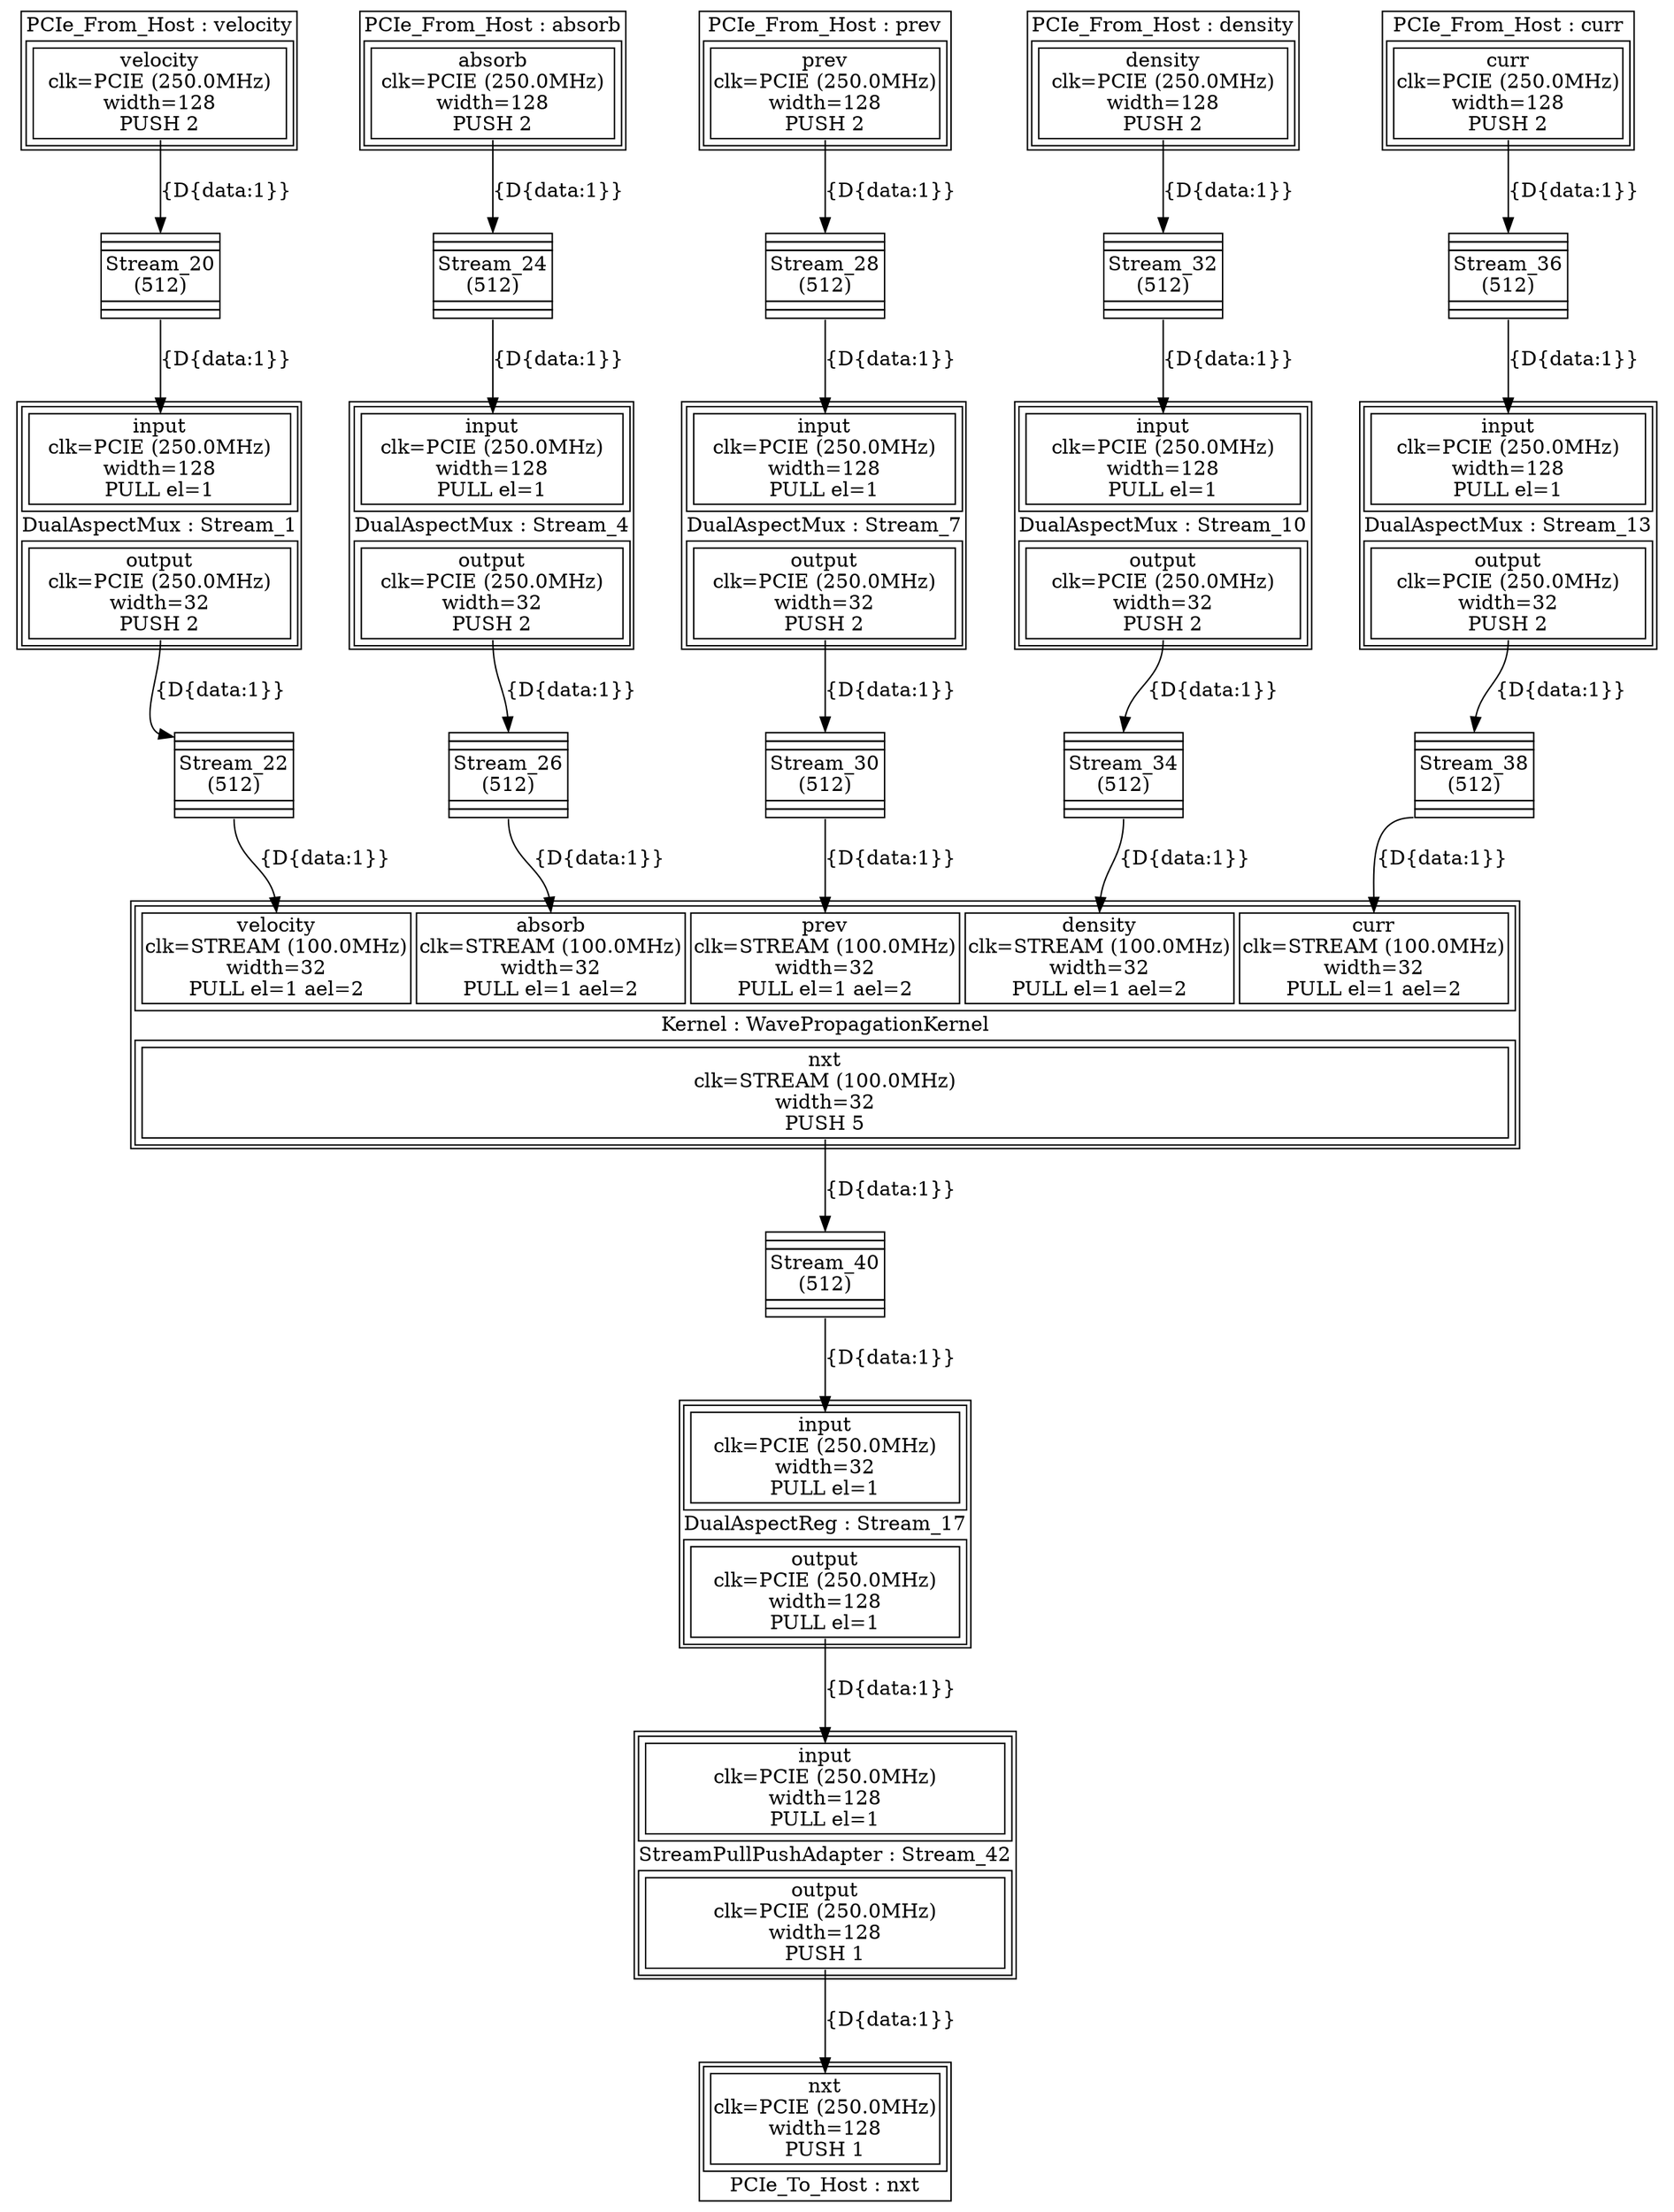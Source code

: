 digraph manager_compiler_graph {
WavePropagationKernel[shape=plaintext, label=<<TABLE  BORDER="1" CELLPADDING="1" CELLSPACING="1"><TR><TD BGCOLOR="white" BORDER="0" PORT="inputs" ROWSPAN="1" COLSPAN="1"><TABLE  BORDER="1" CELLPADDING="1" CELLSPACING="4"><TR><TD BGCOLOR="white" BORDER="1" PORT="velocity" ROWSPAN="1" COLSPAN="1">velocity<BR/>clk=STREAM (100.0MHz)<BR/>width=32<BR/>PULL el=1 ael=2</TD><TD BGCOLOR="white" BORDER="1" PORT="absorb" ROWSPAN="1" COLSPAN="1">absorb<BR/>clk=STREAM (100.0MHz)<BR/>width=32<BR/>PULL el=1 ael=2</TD><TD BGCOLOR="white" BORDER="1" PORT="prev" ROWSPAN="1" COLSPAN="1">prev<BR/>clk=STREAM (100.0MHz)<BR/>width=32<BR/>PULL el=1 ael=2</TD><TD BGCOLOR="white" BORDER="1" PORT="density" ROWSPAN="1" COLSPAN="1">density<BR/>clk=STREAM (100.0MHz)<BR/>width=32<BR/>PULL el=1 ael=2</TD><TD BGCOLOR="white" BORDER="1" PORT="curr" ROWSPAN="1" COLSPAN="1">curr<BR/>clk=STREAM (100.0MHz)<BR/>width=32<BR/>PULL el=1 ael=2</TD></TR></TABLE></TD></TR><TR><TD BGCOLOR="white" BORDER="0" PORT="node_info" ROWSPAN="1" COLSPAN="1">Kernel : WavePropagationKernel</TD></TR><TR><TD BGCOLOR="white" BORDER="0" PORT="outputs" ROWSPAN="1" COLSPAN="1"><TABLE  BORDER="1" CELLPADDING="1" CELLSPACING="4"><TR><TD BGCOLOR="white" BORDER="1" PORT="nxt" ROWSPAN="1" COLSPAN="1">nxt<BR/>clk=STREAM (100.0MHz)<BR/>width=32<BR/>PUSH 5</TD></TR></TABLE></TD></TR></TABLE>>];
velocity[shape=plaintext, label=<<TABLE  BORDER="1" CELLPADDING="1" CELLSPACING="1"><TR><TD BGCOLOR="white" BORDER="0" PORT="node_info" ROWSPAN="1" COLSPAN="1">PCIe_From_Host : velocity</TD></TR><TR><TD BGCOLOR="white" BORDER="0" PORT="outputs" ROWSPAN="1" COLSPAN="1"><TABLE  BORDER="1" CELLPADDING="1" CELLSPACING="4"><TR><TD BGCOLOR="white" BORDER="1" PORT="velocity" ROWSPAN="1" COLSPAN="1">velocity<BR/>clk=PCIE (250.0MHz)<BR/>width=128<BR/>PUSH 2</TD></TR></TABLE></TD></TR></TABLE>>];
absorb[shape=plaintext, label=<<TABLE  BORDER="1" CELLPADDING="1" CELLSPACING="1"><TR><TD BGCOLOR="white" BORDER="0" PORT="node_info" ROWSPAN="1" COLSPAN="1">PCIe_From_Host : absorb</TD></TR><TR><TD BGCOLOR="white" BORDER="0" PORT="outputs" ROWSPAN="1" COLSPAN="1"><TABLE  BORDER="1" CELLPADDING="1" CELLSPACING="4"><TR><TD BGCOLOR="white" BORDER="1" PORT="absorb" ROWSPAN="1" COLSPAN="1">absorb<BR/>clk=PCIE (250.0MHz)<BR/>width=128<BR/>PUSH 2</TD></TR></TABLE></TD></TR></TABLE>>];
prev[shape=plaintext, label=<<TABLE  BORDER="1" CELLPADDING="1" CELLSPACING="1"><TR><TD BGCOLOR="white" BORDER="0" PORT="node_info" ROWSPAN="1" COLSPAN="1">PCIe_From_Host : prev</TD></TR><TR><TD BGCOLOR="white" BORDER="0" PORT="outputs" ROWSPAN="1" COLSPAN="1"><TABLE  BORDER="1" CELLPADDING="1" CELLSPACING="4"><TR><TD BGCOLOR="white" BORDER="1" PORT="prev" ROWSPAN="1" COLSPAN="1">prev<BR/>clk=PCIE (250.0MHz)<BR/>width=128<BR/>PUSH 2</TD></TR></TABLE></TD></TR></TABLE>>];
density[shape=plaintext, label=<<TABLE  BORDER="1" CELLPADDING="1" CELLSPACING="1"><TR><TD BGCOLOR="white" BORDER="0" PORT="node_info" ROWSPAN="1" COLSPAN="1">PCIe_From_Host : density</TD></TR><TR><TD BGCOLOR="white" BORDER="0" PORT="outputs" ROWSPAN="1" COLSPAN="1"><TABLE  BORDER="1" CELLPADDING="1" CELLSPACING="4"><TR><TD BGCOLOR="white" BORDER="1" PORT="density" ROWSPAN="1" COLSPAN="1">density<BR/>clk=PCIE (250.0MHz)<BR/>width=128<BR/>PUSH 2</TD></TR></TABLE></TD></TR></TABLE>>];
curr[shape=plaintext, label=<<TABLE  BORDER="1" CELLPADDING="1" CELLSPACING="1"><TR><TD BGCOLOR="white" BORDER="0" PORT="node_info" ROWSPAN="1" COLSPAN="1">PCIe_From_Host : curr</TD></TR><TR><TD BGCOLOR="white" BORDER="0" PORT="outputs" ROWSPAN="1" COLSPAN="1"><TABLE  BORDER="1" CELLPADDING="1" CELLSPACING="4"><TR><TD BGCOLOR="white" BORDER="1" PORT="curr" ROWSPAN="1" COLSPAN="1">curr<BR/>clk=PCIE (250.0MHz)<BR/>width=128<BR/>PUSH 2</TD></TR></TABLE></TD></TR></TABLE>>];
nxt[shape=plaintext, label=<<TABLE  BORDER="1" CELLPADDING="1" CELLSPACING="1"><TR><TD BGCOLOR="white" BORDER="0" PORT="inputs" ROWSPAN="1" COLSPAN="1"><TABLE  BORDER="1" CELLPADDING="1" CELLSPACING="4"><TR><TD BGCOLOR="white" BORDER="1" PORT="nxt" ROWSPAN="1" COLSPAN="1">nxt<BR/>clk=PCIE (250.0MHz)<BR/>width=128<BR/>PUSH 1</TD></TR></TABLE></TD></TR><TR><TD BGCOLOR="white" BORDER="0" PORT="node_info" ROWSPAN="1" COLSPAN="1">PCIe_To_Host : nxt</TD></TR></TABLE>>];
Stream_1[shape=plaintext, label=<<TABLE  BORDER="1" CELLPADDING="1" CELLSPACING="1"><TR><TD BGCOLOR="white" BORDER="0" PORT="inputs" ROWSPAN="1" COLSPAN="1"><TABLE  BORDER="1" CELLPADDING="1" CELLSPACING="4"><TR><TD BGCOLOR="white" BORDER="1" PORT="input" ROWSPAN="1" COLSPAN="1">input<BR/>clk=PCIE (250.0MHz)<BR/>width=128<BR/>PULL el=1</TD></TR></TABLE></TD></TR><TR><TD BGCOLOR="white" BORDER="0" PORT="node_info" ROWSPAN="1" COLSPAN="1">DualAspectMux : Stream_1</TD></TR><TR><TD BGCOLOR="white" BORDER="0" PORT="outputs" ROWSPAN="1" COLSPAN="1"><TABLE  BORDER="1" CELLPADDING="1" CELLSPACING="4"><TR><TD BGCOLOR="white" BORDER="1" PORT="output" ROWSPAN="1" COLSPAN="1">output<BR/>clk=PCIE (250.0MHz)<BR/>width=32<BR/>PUSH 2</TD></TR></TABLE></TD></TR></TABLE>>];
Stream_4[shape=plaintext, label=<<TABLE  BORDER="1" CELLPADDING="1" CELLSPACING="1"><TR><TD BGCOLOR="white" BORDER="0" PORT="inputs" ROWSPAN="1" COLSPAN="1"><TABLE  BORDER="1" CELLPADDING="1" CELLSPACING="4"><TR><TD BGCOLOR="white" BORDER="1" PORT="input" ROWSPAN="1" COLSPAN="1">input<BR/>clk=PCIE (250.0MHz)<BR/>width=128<BR/>PULL el=1</TD></TR></TABLE></TD></TR><TR><TD BGCOLOR="white" BORDER="0" PORT="node_info" ROWSPAN="1" COLSPAN="1">DualAspectMux : Stream_4</TD></TR><TR><TD BGCOLOR="white" BORDER="0" PORT="outputs" ROWSPAN="1" COLSPAN="1"><TABLE  BORDER="1" CELLPADDING="1" CELLSPACING="4"><TR><TD BGCOLOR="white" BORDER="1" PORT="output" ROWSPAN="1" COLSPAN="1">output<BR/>clk=PCIE (250.0MHz)<BR/>width=32<BR/>PUSH 2</TD></TR></TABLE></TD></TR></TABLE>>];
Stream_7[shape=plaintext, label=<<TABLE  BORDER="1" CELLPADDING="1" CELLSPACING="1"><TR><TD BGCOLOR="white" BORDER="0" PORT="inputs" ROWSPAN="1" COLSPAN="1"><TABLE  BORDER="1" CELLPADDING="1" CELLSPACING="4"><TR><TD BGCOLOR="white" BORDER="1" PORT="input" ROWSPAN="1" COLSPAN="1">input<BR/>clk=PCIE (250.0MHz)<BR/>width=128<BR/>PULL el=1</TD></TR></TABLE></TD></TR><TR><TD BGCOLOR="white" BORDER="0" PORT="node_info" ROWSPAN="1" COLSPAN="1">DualAspectMux : Stream_7</TD></TR><TR><TD BGCOLOR="white" BORDER="0" PORT="outputs" ROWSPAN="1" COLSPAN="1"><TABLE  BORDER="1" CELLPADDING="1" CELLSPACING="4"><TR><TD BGCOLOR="white" BORDER="1" PORT="output" ROWSPAN="1" COLSPAN="1">output<BR/>clk=PCIE (250.0MHz)<BR/>width=32<BR/>PUSH 2</TD></TR></TABLE></TD></TR></TABLE>>];
Stream_10[shape=plaintext, label=<<TABLE  BORDER="1" CELLPADDING="1" CELLSPACING="1"><TR><TD BGCOLOR="white" BORDER="0" PORT="inputs" ROWSPAN="1" COLSPAN="1"><TABLE  BORDER="1" CELLPADDING="1" CELLSPACING="4"><TR><TD BGCOLOR="white" BORDER="1" PORT="input" ROWSPAN="1" COLSPAN="1">input<BR/>clk=PCIE (250.0MHz)<BR/>width=128<BR/>PULL el=1</TD></TR></TABLE></TD></TR><TR><TD BGCOLOR="white" BORDER="0" PORT="node_info" ROWSPAN="1" COLSPAN="1">DualAspectMux : Stream_10</TD></TR><TR><TD BGCOLOR="white" BORDER="0" PORT="outputs" ROWSPAN="1" COLSPAN="1"><TABLE  BORDER="1" CELLPADDING="1" CELLSPACING="4"><TR><TD BGCOLOR="white" BORDER="1" PORT="output" ROWSPAN="1" COLSPAN="1">output<BR/>clk=PCIE (250.0MHz)<BR/>width=32<BR/>PUSH 2</TD></TR></TABLE></TD></TR></TABLE>>];
Stream_13[shape=plaintext, label=<<TABLE  BORDER="1" CELLPADDING="1" CELLSPACING="1"><TR><TD BGCOLOR="white" BORDER="0" PORT="inputs" ROWSPAN="1" COLSPAN="1"><TABLE  BORDER="1" CELLPADDING="1" CELLSPACING="4"><TR><TD BGCOLOR="white" BORDER="1" PORT="input" ROWSPAN="1" COLSPAN="1">input<BR/>clk=PCIE (250.0MHz)<BR/>width=128<BR/>PULL el=1</TD></TR></TABLE></TD></TR><TR><TD BGCOLOR="white" BORDER="0" PORT="node_info" ROWSPAN="1" COLSPAN="1">DualAspectMux : Stream_13</TD></TR><TR><TD BGCOLOR="white" BORDER="0" PORT="outputs" ROWSPAN="1" COLSPAN="1"><TABLE  BORDER="1" CELLPADDING="1" CELLSPACING="4"><TR><TD BGCOLOR="white" BORDER="1" PORT="output" ROWSPAN="1" COLSPAN="1">output<BR/>clk=PCIE (250.0MHz)<BR/>width=32<BR/>PUSH 2</TD></TR></TABLE></TD></TR></TABLE>>];
Stream_17[shape=plaintext, label=<<TABLE  BORDER="1" CELLPADDING="1" CELLSPACING="1"><TR><TD BGCOLOR="white" BORDER="0" PORT="inputs" ROWSPAN="1" COLSPAN="1"><TABLE  BORDER="1" CELLPADDING="1" CELLSPACING="4"><TR><TD BGCOLOR="white" BORDER="1" PORT="input" ROWSPAN="1" COLSPAN="1">input<BR/>clk=PCIE (250.0MHz)<BR/>width=32<BR/>PULL el=1</TD></TR></TABLE></TD></TR><TR><TD BGCOLOR="white" BORDER="0" PORT="node_info" ROWSPAN="1" COLSPAN="1">DualAspectReg : Stream_17</TD></TR><TR><TD BGCOLOR="white" BORDER="0" PORT="outputs" ROWSPAN="1" COLSPAN="1"><TABLE  BORDER="1" CELLPADDING="1" CELLSPACING="4"><TR><TD BGCOLOR="white" BORDER="1" PORT="output" ROWSPAN="1" COLSPAN="1">output<BR/>clk=PCIE (250.0MHz)<BR/>width=128<BR/>PULL el=1</TD></TR></TABLE></TD></TR></TABLE>>];
Stream_42[shape=plaintext, label=<<TABLE  BORDER="1" CELLPADDING="1" CELLSPACING="1"><TR><TD BGCOLOR="white" BORDER="0" PORT="inputs" ROWSPAN="1" COLSPAN="1"><TABLE  BORDER="1" CELLPADDING="1" CELLSPACING="4"><TR><TD BGCOLOR="white" BORDER="1" PORT="input" ROWSPAN="1" COLSPAN="1">input<BR/>clk=PCIE (250.0MHz)<BR/>width=128<BR/>PULL el=1</TD></TR></TABLE></TD></TR><TR><TD BGCOLOR="white" BORDER="0" PORT="node_info" ROWSPAN="1" COLSPAN="1">StreamPullPushAdapter : Stream_42</TD></TR><TR><TD BGCOLOR="white" BORDER="0" PORT="outputs" ROWSPAN="1" COLSPAN="1"><TABLE  BORDER="1" CELLPADDING="1" CELLSPACING="4"><TR><TD BGCOLOR="white" BORDER="1" PORT="output" ROWSPAN="1" COLSPAN="1">output<BR/>clk=PCIE (250.0MHz)<BR/>width=128<BR/>PUSH 1</TD></TR></TABLE></TD></TR></TABLE>>];
Stream_36[shape=plaintext, label=<<TABLE BORDER="0" CELLSPACING="0" CELLBORDER="1"><TR><TD PORT="input"></TD><TD BORDER="0" ROWSPAN="6" WIDTH="1"></TD></TR><TR><TD></TD></TR><TR><TD>Stream_36<br />(512)</TD></TR><TR><TD></TD></TR><TR><TD></TD></TR><TR HEIGHT="0" CELLPADDING="0" BORDER="0" ><TD CELLPADDING="0" BORDER="0" PORT="output"></TD></TR> </TABLE>>];
Stream_20[shape=plaintext, label=<<TABLE BORDER="0" CELLSPACING="0" CELLBORDER="1"><TR><TD PORT="input"></TD><TD BORDER="0" ROWSPAN="6" WIDTH="1"></TD></TR><TR><TD></TD></TR><TR><TD>Stream_20<br />(512)</TD></TR><TR><TD></TD></TR><TR><TD></TD></TR><TR HEIGHT="0" CELLPADDING="0" BORDER="0" ><TD CELLPADDING="0" BORDER="0" PORT="output"></TD></TR> </TABLE>>];
Stream_28[shape=plaintext, label=<<TABLE BORDER="0" CELLSPACING="0" CELLBORDER="1"><TR><TD PORT="input"></TD><TD BORDER="0" ROWSPAN="6" WIDTH="1"></TD></TR><TR><TD></TD></TR><TR><TD>Stream_28<br />(512)</TD></TR><TR><TD></TD></TR><TR><TD></TD></TR><TR HEIGHT="0" CELLPADDING="0" BORDER="0" ><TD CELLPADDING="0" BORDER="0" PORT="output"></TD></TR> </TABLE>>];
Stream_32[shape=plaintext, label=<<TABLE BORDER="0" CELLSPACING="0" CELLBORDER="1"><TR><TD PORT="input"></TD><TD BORDER="0" ROWSPAN="6" WIDTH="1"></TD></TR><TR><TD></TD></TR><TR><TD>Stream_32<br />(512)</TD></TR><TR><TD></TD></TR><TR><TD></TD></TR><TR HEIGHT="0" CELLPADDING="0" BORDER="0" ><TD CELLPADDING="0" BORDER="0" PORT="output"></TD></TR> </TABLE>>];
Stream_24[shape=plaintext, label=<<TABLE BORDER="0" CELLSPACING="0" CELLBORDER="1"><TR><TD PORT="input"></TD><TD BORDER="0" ROWSPAN="6" WIDTH="1"></TD></TR><TR><TD></TD></TR><TR><TD>Stream_24<br />(512)</TD></TR><TR><TD></TD></TR><TR><TD></TD></TR><TR HEIGHT="0" CELLPADDING="0" BORDER="0" ><TD CELLPADDING="0" BORDER="0" PORT="output"></TD></TR> </TABLE>>];
Stream_22[shape=plaintext, label=<<TABLE BORDER="0" CELLSPACING="0" CELLBORDER="1"><TR><TD PORT="input"></TD><TD BORDER="0" ROWSPAN="6" WIDTH="1"></TD></TR><TR><TD></TD></TR><TR><TD>Stream_22<br />(512)</TD></TR><TR><TD></TD></TR><TR><TD></TD></TR><TR HEIGHT="0" CELLPADDING="0" BORDER="0" ><TD CELLPADDING="0" BORDER="0" PORT="output"></TD></TR> </TABLE>>];
Stream_26[shape=plaintext, label=<<TABLE BORDER="0" CELLSPACING="0" CELLBORDER="1"><TR><TD PORT="input"></TD><TD BORDER="0" ROWSPAN="6" WIDTH="1"></TD></TR><TR><TD></TD></TR><TR><TD>Stream_26<br />(512)</TD></TR><TR><TD></TD></TR><TR><TD></TD></TR><TR HEIGHT="0" CELLPADDING="0" BORDER="0" ><TD CELLPADDING="0" BORDER="0" PORT="output"></TD></TR> </TABLE>>];
Stream_30[shape=plaintext, label=<<TABLE BORDER="0" CELLSPACING="0" CELLBORDER="1"><TR><TD PORT="input"></TD><TD BORDER="0" ROWSPAN="6" WIDTH="1"></TD></TR><TR><TD></TD></TR><TR><TD>Stream_30<br />(512)</TD></TR><TR><TD></TD></TR><TR><TD></TD></TR><TR HEIGHT="0" CELLPADDING="0" BORDER="0" ><TD CELLPADDING="0" BORDER="0" PORT="output"></TD></TR> </TABLE>>];
Stream_34[shape=plaintext, label=<<TABLE BORDER="0" CELLSPACING="0" CELLBORDER="1"><TR><TD PORT="input"></TD><TD BORDER="0" ROWSPAN="6" WIDTH="1"></TD></TR><TR><TD></TD></TR><TR><TD>Stream_34<br />(512)</TD></TR><TR><TD></TD></TR><TR><TD></TD></TR><TR HEIGHT="0" CELLPADDING="0" BORDER="0" ><TD CELLPADDING="0" BORDER="0" PORT="output"></TD></TR> </TABLE>>];
Stream_38[shape=plaintext, label=<<TABLE BORDER="0" CELLSPACING="0" CELLBORDER="1"><TR><TD PORT="input"></TD><TD BORDER="0" ROWSPAN="6" WIDTH="1"></TD></TR><TR><TD></TD></TR><TR><TD>Stream_38<br />(512)</TD></TR><TR><TD></TD></TR><TR><TD></TD></TR><TR HEIGHT="0" CELLPADDING="0" BORDER="0" ><TD CELLPADDING="0" BORDER="0" PORT="output"></TD></TR> </TABLE>>];
Stream_40[shape=plaintext, label=<<TABLE BORDER="0" CELLSPACING="0" CELLBORDER="1"><TR><TD PORT="input"></TD><TD BORDER="0" ROWSPAN="6" WIDTH="1"></TD></TR><TR><TD></TD></TR><TR><TD>Stream_40<br />(512)</TD></TR><TR><TD></TD></TR><TR><TD></TD></TR><TR HEIGHT="0" CELLPADDING="0" BORDER="0" ><TD CELLPADDING="0" BORDER="0" PORT="output"></TD></TR> </TABLE>>];
velocity -> Stream_20 [headport="input" tailport="velocity" label="{D{data:1}}"]
absorb -> Stream_24 [headport="input" tailport="absorb" label="{D{data:1}}"]
prev -> Stream_28 [headport="input" tailport="prev" label="{D{data:1}}"]
density -> Stream_32 [headport="input" tailport="density" label="{D{data:1}}"]
curr -> Stream_36 [headport="input" tailport="curr" label="{D{data:1}}"]
WavePropagationKernel -> Stream_40 [headport="input" tailport="nxt" label="{D{data:1}}"]
Stream_1 -> Stream_22 [headport="input" tailport="output" label="{D{data:1}}"]
Stream_4 -> Stream_26 [headport="input" tailport="output" label="{D{data:1}}"]
Stream_7 -> Stream_30 [headport="input" tailport="output" label="{D{data:1}}"]
Stream_10 -> Stream_34 [headport="input" tailport="output" label="{D{data:1}}"]
Stream_13 -> Stream_38 [headport="input" tailport="output" label="{D{data:1}}"]
Stream_17 -> Stream_42 [headport="input" tailport="output" label="{D{data:1}}"]
Stream_42 -> nxt [headport="nxt" tailport="output" label="{D{data:1}}"]
Stream_36 -> Stream_13 [headport="input" tailport="output" label="{D{data:1}}"]
Stream_20 -> Stream_1 [headport="input" tailport="output" label="{D{data:1}}"]
Stream_28 -> Stream_7 [headport="input" tailport="output" label="{D{data:1}}"]
Stream_32 -> Stream_10 [headport="input" tailport="output" label="{D{data:1}}"]
Stream_24 -> Stream_4 [headport="input" tailport="output" label="{D{data:1}}"]
Stream_22 -> WavePropagationKernel [headport="velocity" tailport="output" label="{D{data:1}}"]
Stream_26 -> WavePropagationKernel [headport="absorb" tailport="output" label="{D{data:1}}"]
Stream_30 -> WavePropagationKernel [headport="prev" tailport="output" label="{D{data:1}}"]
Stream_34 -> WavePropagationKernel [headport="density" tailport="output" label="{D{data:1}}"]
Stream_38 -> WavePropagationKernel [headport="curr" tailport="output" label="{D{data:1}}"]
Stream_40 -> Stream_17 [headport="input" tailport="output" label="{D{data:1}}"]
}
